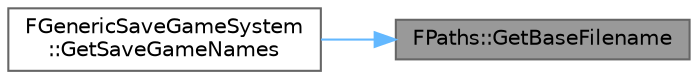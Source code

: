 digraph "FPaths::GetBaseFilename"
{
 // INTERACTIVE_SVG=YES
 // LATEX_PDF_SIZE
  bgcolor="transparent";
  edge [fontname=Helvetica,fontsize=10,labelfontname=Helvetica,labelfontsize=10];
  node [fontname=Helvetica,fontsize=10,shape=box,height=0.2,width=0.4];
  rankdir="RL";
  Node1 [id="Node000001",label="FPaths::GetBaseFilename",height=0.2,width=0.4,color="gray40", fillcolor="grey60", style="filled", fontcolor="black",tooltip=" "];
  Node1 -> Node2 [id="edge1_Node000001_Node000002",dir="back",color="steelblue1",style="solid",tooltip=" "];
  Node2 [id="Node000002",label="FGenericSaveGameSystem\l::GetSaveGameNames",height=0.2,width=0.4,color="grey40", fillcolor="white", style="filled",URL="$d0/d41/classFGenericSaveGameSystem.html#a63e73a589fa8919b36a145f47eb8c7b5",tooltip="Gets a list of all known saves."];
}
